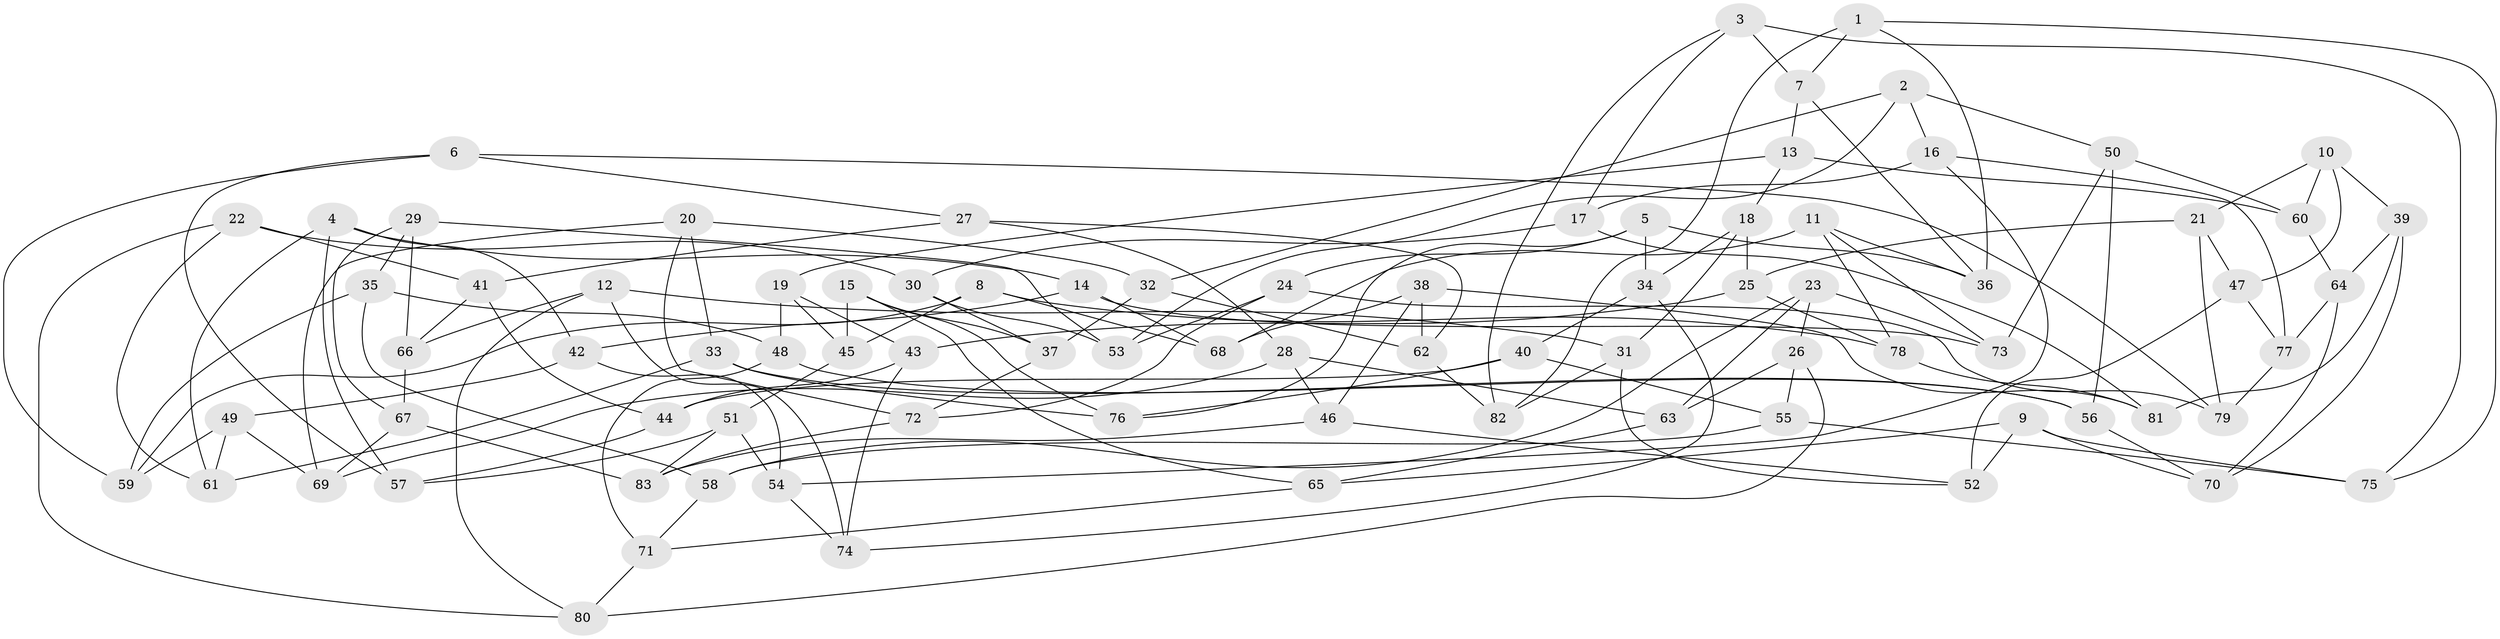 // Generated by graph-tools (version 1.1) at 2025/16/03/09/25 04:16:39]
// undirected, 83 vertices, 166 edges
graph export_dot {
graph [start="1"]
  node [color=gray90,style=filled];
  1;
  2;
  3;
  4;
  5;
  6;
  7;
  8;
  9;
  10;
  11;
  12;
  13;
  14;
  15;
  16;
  17;
  18;
  19;
  20;
  21;
  22;
  23;
  24;
  25;
  26;
  27;
  28;
  29;
  30;
  31;
  32;
  33;
  34;
  35;
  36;
  37;
  38;
  39;
  40;
  41;
  42;
  43;
  44;
  45;
  46;
  47;
  48;
  49;
  50;
  51;
  52;
  53;
  54;
  55;
  56;
  57;
  58;
  59;
  60;
  61;
  62;
  63;
  64;
  65;
  66;
  67;
  68;
  69;
  70;
  71;
  72;
  73;
  74;
  75;
  76;
  77;
  78;
  79;
  80;
  81;
  82;
  83;
  1 -- 7;
  1 -- 82;
  1 -- 75;
  1 -- 36;
  2 -- 53;
  2 -- 32;
  2 -- 16;
  2 -- 50;
  3 -- 17;
  3 -- 82;
  3 -- 75;
  3 -- 7;
  4 -- 61;
  4 -- 57;
  4 -- 14;
  4 -- 42;
  5 -- 76;
  5 -- 34;
  5 -- 36;
  5 -- 24;
  6 -- 79;
  6 -- 59;
  6 -- 27;
  6 -- 57;
  7 -- 13;
  7 -- 36;
  8 -- 59;
  8 -- 68;
  8 -- 45;
  8 -- 78;
  9 -- 75;
  9 -- 70;
  9 -- 65;
  9 -- 52;
  10 -- 60;
  10 -- 21;
  10 -- 39;
  10 -- 47;
  11 -- 73;
  11 -- 68;
  11 -- 78;
  11 -- 36;
  12 -- 74;
  12 -- 31;
  12 -- 66;
  12 -- 80;
  13 -- 60;
  13 -- 18;
  13 -- 19;
  14 -- 73;
  14 -- 42;
  14 -- 68;
  15 -- 65;
  15 -- 76;
  15 -- 45;
  15 -- 37;
  16 -- 77;
  16 -- 17;
  16 -- 54;
  17 -- 30;
  17 -- 81;
  18 -- 31;
  18 -- 25;
  18 -- 34;
  19 -- 45;
  19 -- 43;
  19 -- 48;
  20 -- 72;
  20 -- 33;
  20 -- 69;
  20 -- 32;
  21 -- 47;
  21 -- 25;
  21 -- 79;
  22 -- 41;
  22 -- 30;
  22 -- 80;
  22 -- 61;
  23 -- 73;
  23 -- 58;
  23 -- 63;
  23 -- 26;
  24 -- 79;
  24 -- 53;
  24 -- 72;
  25 -- 78;
  25 -- 43;
  26 -- 55;
  26 -- 63;
  26 -- 80;
  27 -- 28;
  27 -- 41;
  27 -- 62;
  28 -- 63;
  28 -- 46;
  28 -- 69;
  29 -- 53;
  29 -- 66;
  29 -- 67;
  29 -- 35;
  30 -- 37;
  30 -- 53;
  31 -- 82;
  31 -- 52;
  32 -- 37;
  32 -- 62;
  33 -- 61;
  33 -- 56;
  33 -- 76;
  34 -- 74;
  34 -- 40;
  35 -- 48;
  35 -- 59;
  35 -- 58;
  37 -- 72;
  38 -- 46;
  38 -- 68;
  38 -- 81;
  38 -- 62;
  39 -- 70;
  39 -- 64;
  39 -- 81;
  40 -- 44;
  40 -- 76;
  40 -- 55;
  41 -- 44;
  41 -- 66;
  42 -- 54;
  42 -- 49;
  43 -- 74;
  43 -- 44;
  44 -- 57;
  45 -- 51;
  46 -- 83;
  46 -- 52;
  47 -- 77;
  47 -- 52;
  48 -- 71;
  48 -- 56;
  49 -- 61;
  49 -- 69;
  49 -- 59;
  50 -- 60;
  50 -- 73;
  50 -- 56;
  51 -- 54;
  51 -- 57;
  51 -- 83;
  54 -- 74;
  55 -- 75;
  55 -- 58;
  56 -- 70;
  58 -- 71;
  60 -- 64;
  62 -- 82;
  63 -- 65;
  64 -- 77;
  64 -- 70;
  65 -- 71;
  66 -- 67;
  67 -- 69;
  67 -- 83;
  71 -- 80;
  72 -- 83;
  77 -- 79;
  78 -- 81;
}

